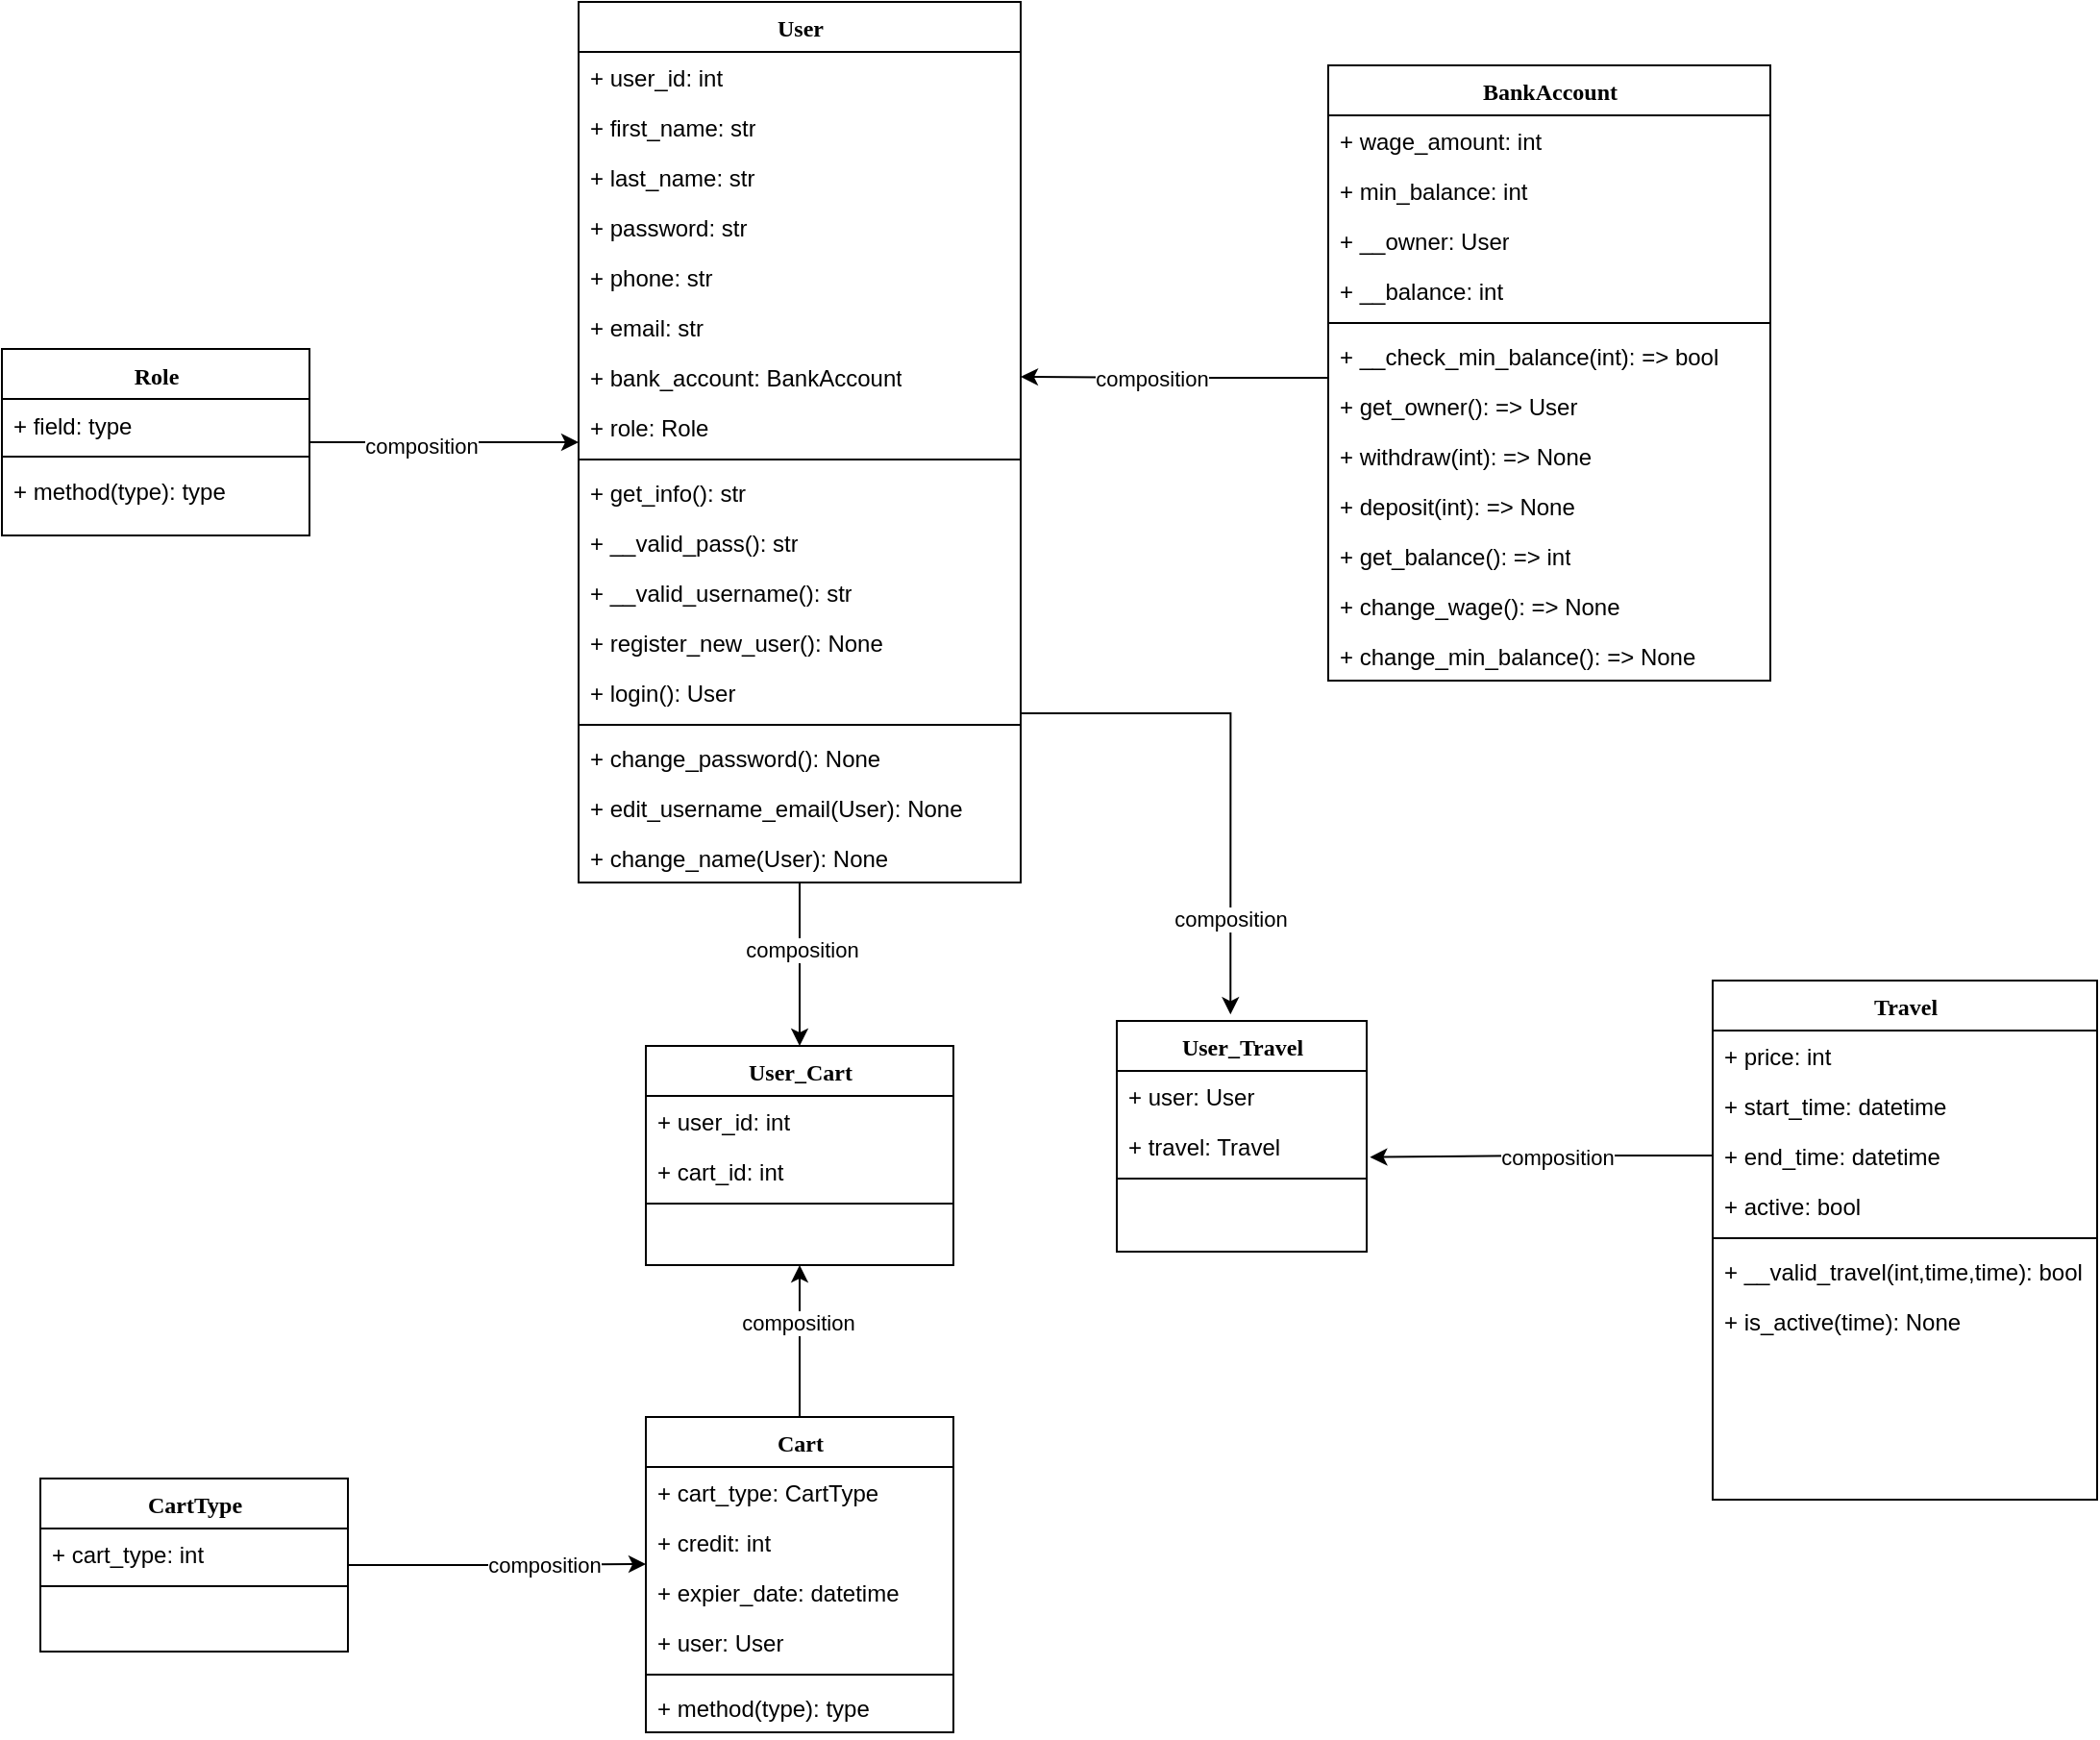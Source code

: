 <mxfile version="20.8.14" type="device"><diagram name="Page-1" id="9f46799a-70d6-7492-0946-bef42562c5a5"><mxGraphModel dx="2295" dy="1560" grid="1" gridSize="10" guides="1" tooltips="1" connect="1" arrows="1" fold="1" page="1" pageScale="1" pageWidth="1100" pageHeight="850" background="none" math="0" shadow="0"><root><mxCell id="0"/><mxCell id="1" parent="0"/><mxCell id="jwFHINZNs9JfPF7iBMaA-7" style="edgeStyle=orthogonalEdgeStyle;rounded=0;orthogonalLoop=1;jettySize=auto;html=1;entryX=0.5;entryY=0;entryDx=0;entryDy=0;" parent="1" source="78961159f06e98e8-17" target="mDHnihJSLXKBSa_Ma4-Z-1" edge="1"><mxGeometry relative="1" as="geometry"/></mxCell><mxCell id="jwFHINZNs9JfPF7iBMaA-8" value="composition" style="edgeLabel;html=1;align=center;verticalAlign=middle;resizable=0;points=[];" parent="jwFHINZNs9JfPF7iBMaA-7" vertex="1" connectable="0"><mxGeometry x="-0.191" y="1" relative="1" as="geometry"><mxPoint as="offset"/></mxGeometry></mxCell><mxCell id="jwFHINZNs9JfPF7iBMaA-26" style="edgeStyle=orthogonalEdgeStyle;rounded=0;orthogonalLoop=1;jettySize=auto;html=1;entryX=0.455;entryY=-0.028;entryDx=0;entryDy=0;entryPerimeter=0;" parent="1" source="78961159f06e98e8-17" target="jwFHINZNs9JfPF7iBMaA-19" edge="1"><mxGeometry relative="1" as="geometry"><Array as="points"><mxPoint x="489" y="280"/></Array></mxGeometry></mxCell><mxCell id="jwFHINZNs9JfPF7iBMaA-27" value="composition" style="edgeLabel;html=1;align=center;verticalAlign=middle;resizable=0;points=[];" parent="jwFHINZNs9JfPF7iBMaA-26" vertex="1" connectable="0"><mxGeometry x="0.623" relative="1" as="geometry"><mxPoint as="offset"/></mxGeometry></mxCell><mxCell id="78961159f06e98e8-17" value="User" style="swimlane;html=1;fontStyle=1;align=center;verticalAlign=top;childLayout=stackLayout;horizontal=1;startSize=26;horizontalStack=0;resizeParent=1;resizeLast=0;collapsible=1;marginBottom=0;swimlaneFillColor=#ffffff;rounded=0;shadow=0;comic=0;labelBackgroundColor=none;strokeWidth=1;fillColor=none;fontFamily=Verdana;fontSize=12" parent="1" vertex="1"><mxGeometry x="150" y="-90" width="230" height="458" as="geometry"/></mxCell><mxCell id="78961159f06e98e8-25" value="+ user_id: int" style="text;html=1;strokeColor=none;fillColor=none;align=left;verticalAlign=top;spacingLeft=4;spacingRight=4;whiteSpace=wrap;overflow=hidden;rotatable=0;points=[[0,0.5],[1,0.5]];portConstraint=eastwest;" parent="78961159f06e98e8-17" vertex="1"><mxGeometry y="26" width="230" height="26" as="geometry"/></mxCell><mxCell id="78961159f06e98e8-21" value="+ first_name: str" style="text;html=1;strokeColor=none;fillColor=none;align=left;verticalAlign=top;spacingLeft=4;spacingRight=4;whiteSpace=wrap;overflow=hidden;rotatable=0;points=[[0,0.5],[1,0.5]];portConstraint=eastwest;" parent="78961159f06e98e8-17" vertex="1"><mxGeometry y="52" width="230" height="26" as="geometry"/></mxCell><mxCell id="78961159f06e98e8-23" value="+ last_name: str" style="text;html=1;strokeColor=none;fillColor=none;align=left;verticalAlign=top;spacingLeft=4;spacingRight=4;whiteSpace=wrap;overflow=hidden;rotatable=0;points=[[0,0.5],[1,0.5]];portConstraint=eastwest;" parent="78961159f06e98e8-17" vertex="1"><mxGeometry y="78" width="230" height="26" as="geometry"/></mxCell><mxCell id="H--lbg4ZDxoKHpxMrzXz-12" value="+ password: str" style="text;html=1;strokeColor=none;fillColor=none;align=left;verticalAlign=top;spacingLeft=4;spacingRight=4;whiteSpace=wrap;overflow=hidden;rotatable=0;points=[[0,0.5],[1,0.5]];portConstraint=eastwest;" parent="78961159f06e98e8-17" vertex="1"><mxGeometry y="104" width="230" height="26" as="geometry"/></mxCell><mxCell id="78961159f06e98e8-26" value="+ phone: str" style="text;html=1;strokeColor=none;fillColor=none;align=left;verticalAlign=top;spacingLeft=4;spacingRight=4;whiteSpace=wrap;overflow=hidden;rotatable=0;points=[[0,0.5],[1,0.5]];portConstraint=eastwest;" parent="78961159f06e98e8-17" vertex="1"><mxGeometry y="130" width="230" height="26" as="geometry"/></mxCell><mxCell id="78961159f06e98e8-24" value="+ email: str" style="text;html=1;strokeColor=none;fillColor=none;align=left;verticalAlign=top;spacingLeft=4;spacingRight=4;whiteSpace=wrap;overflow=hidden;rotatable=0;points=[[0,0.5],[1,0.5]];portConstraint=eastwest;" parent="78961159f06e98e8-17" vertex="1"><mxGeometry y="156" width="230" height="26" as="geometry"/></mxCell><mxCell id="jwFHINZNs9JfPF7iBMaA-1" value="+ bank_account: BankAccount" style="text;html=1;strokeColor=none;fillColor=none;align=left;verticalAlign=top;spacingLeft=4;spacingRight=4;whiteSpace=wrap;overflow=hidden;rotatable=0;points=[[0,0.5],[1,0.5]];portConstraint=eastwest;" parent="78961159f06e98e8-17" vertex="1"><mxGeometry y="182" width="230" height="26" as="geometry"/></mxCell><mxCell id="jwFHINZNs9JfPF7iBMaA-4" value="+ role: Role" style="text;html=1;strokeColor=none;fillColor=none;align=left;verticalAlign=top;spacingLeft=4;spacingRight=4;whiteSpace=wrap;overflow=hidden;rotatable=0;points=[[0,0.5],[1,0.5]];portConstraint=eastwest;" parent="78961159f06e98e8-17" vertex="1"><mxGeometry y="208" width="230" height="26" as="geometry"/></mxCell><mxCell id="78961159f06e98e8-19" value="" style="line;html=1;strokeWidth=1;fillColor=none;align=left;verticalAlign=middle;spacingTop=-1;spacingLeft=3;spacingRight=3;rotatable=0;labelPosition=right;points=[];portConstraint=eastwest;" parent="78961159f06e98e8-17" vertex="1"><mxGeometry y="234" width="230" height="8" as="geometry"/></mxCell><mxCell id="78961159f06e98e8-20" value="+ get_info(): str" style="text;html=1;strokeColor=none;fillColor=none;align=left;verticalAlign=top;spacingLeft=4;spacingRight=4;whiteSpace=wrap;overflow=hidden;rotatable=0;points=[[0,0.5],[1,0.5]];portConstraint=eastwest;" parent="78961159f06e98e8-17" vertex="1"><mxGeometry y="242" width="230" height="26" as="geometry"/></mxCell><mxCell id="H--lbg4ZDxoKHpxMrzXz-7" value="+ __valid_pass(): str" style="text;html=1;strokeColor=none;fillColor=none;align=left;verticalAlign=top;spacingLeft=4;spacingRight=4;whiteSpace=wrap;overflow=hidden;rotatable=0;points=[[0,0.5],[1,0.5]];portConstraint=eastwest;" parent="78961159f06e98e8-17" vertex="1"><mxGeometry y="268" width="230" height="26" as="geometry"/></mxCell><mxCell id="H--lbg4ZDxoKHpxMrzXz-8" value="+ __valid_username(): str" style="text;html=1;strokeColor=none;fillColor=none;align=left;verticalAlign=top;spacingLeft=4;spacingRight=4;whiteSpace=wrap;overflow=hidden;rotatable=0;points=[[0,0.5],[1,0.5]];portConstraint=eastwest;" parent="78961159f06e98e8-17" vertex="1"><mxGeometry y="294" width="230" height="26" as="geometry"/></mxCell><mxCell id="H--lbg4ZDxoKHpxMrzXz-9" value="+ register_new_user(): None" style="text;html=1;strokeColor=none;fillColor=none;align=left;verticalAlign=top;spacingLeft=4;spacingRight=4;whiteSpace=wrap;overflow=hidden;rotatable=0;points=[[0,0.5],[1,0.5]];portConstraint=eastwest;" parent="78961159f06e98e8-17" vertex="1"><mxGeometry y="320" width="230" height="26" as="geometry"/></mxCell><mxCell id="H--lbg4ZDxoKHpxMrzXz-11" value="+ login(): User" style="text;html=1;strokeColor=none;fillColor=none;align=left;verticalAlign=top;spacingLeft=4;spacingRight=4;whiteSpace=wrap;overflow=hidden;rotatable=0;points=[[0,0.5],[1,0.5]];portConstraint=eastwest;" parent="78961159f06e98e8-17" vertex="1"><mxGeometry y="346" width="230" height="26" as="geometry"/></mxCell><mxCell id="H--lbg4ZDxoKHpxMrzXz-13" value="" style="line;html=1;strokeWidth=1;fillColor=none;align=left;verticalAlign=middle;spacingTop=-1;spacingLeft=3;spacingRight=3;rotatable=0;labelPosition=right;points=[];portConstraint=eastwest;" parent="78961159f06e98e8-17" vertex="1"><mxGeometry y="372" width="230" height="8" as="geometry"/></mxCell><mxCell id="H--lbg4ZDxoKHpxMrzXz-14" value="+ change_password(): None" style="text;html=1;strokeColor=none;fillColor=none;align=left;verticalAlign=top;spacingLeft=4;spacingRight=4;whiteSpace=wrap;overflow=hidden;rotatable=0;points=[[0,0.5],[1,0.5]];portConstraint=eastwest;" parent="78961159f06e98e8-17" vertex="1"><mxGeometry y="380" width="230" height="26" as="geometry"/></mxCell><mxCell id="H--lbg4ZDxoKHpxMrzXz-15" value="+ edit_username_email(User): None" style="text;html=1;strokeColor=none;fillColor=none;align=left;verticalAlign=top;spacingLeft=4;spacingRight=4;whiteSpace=wrap;overflow=hidden;rotatable=0;points=[[0,0.5],[1,0.5]];portConstraint=eastwest;" parent="78961159f06e98e8-17" vertex="1"><mxGeometry y="406" width="230" height="26" as="geometry"/></mxCell><mxCell id="H--lbg4ZDxoKHpxMrzXz-16" value="+ change_name(User): None" style="text;html=1;strokeColor=none;fillColor=none;align=left;verticalAlign=top;spacingLeft=4;spacingRight=4;whiteSpace=wrap;overflow=hidden;rotatable=0;points=[[0,0.5],[1,0.5]];portConstraint=eastwest;" parent="78961159f06e98e8-17" vertex="1"><mxGeometry y="432" width="230" height="26" as="geometry"/></mxCell><mxCell id="jwFHINZNs9JfPF7iBMaA-2" style="edgeStyle=orthogonalEdgeStyle;rounded=0;orthogonalLoop=1;jettySize=auto;html=1;entryX=1;entryY=0.5;entryDx=0;entryDy=0;exitX=0.004;exitY=-0.058;exitDx=0;exitDy=0;exitPerimeter=0;" parent="1" source="78961159f06e98e8-40" target="jwFHINZNs9JfPF7iBMaA-1" edge="1"><mxGeometry relative="1" as="geometry"><mxPoint x="539" y="110" as="sourcePoint"/><mxPoint x="389" y="110" as="targetPoint"/></mxGeometry></mxCell><mxCell id="jwFHINZNs9JfPF7iBMaA-3" value="composition" style="edgeLabel;html=1;align=center;verticalAlign=middle;resizable=0;points=[];" parent="jwFHINZNs9JfPF7iBMaA-2" vertex="1" connectable="0"><mxGeometry x="0.159" y="1" relative="1" as="geometry"><mxPoint as="offset"/></mxGeometry></mxCell><mxCell id="78961159f06e98e8-30" value="BankAccount" style="swimlane;html=1;fontStyle=1;align=center;verticalAlign=top;childLayout=stackLayout;horizontal=1;startSize=26;horizontalStack=0;resizeParent=1;resizeLast=0;collapsible=1;marginBottom=0;swimlaneFillColor=#ffffff;rounded=0;shadow=0;comic=0;labelBackgroundColor=none;strokeWidth=1;fillColor=none;fontFamily=Verdana;fontSize=12" parent="1" vertex="1"><mxGeometry x="540" y="-57" width="230" height="320" as="geometry"/></mxCell><mxCell id="78961159f06e98e8-31" value="+ wage_amount: int" style="text;html=1;strokeColor=none;fillColor=none;align=left;verticalAlign=top;spacingLeft=4;spacingRight=4;whiteSpace=wrap;overflow=hidden;rotatable=0;points=[[0,0.5],[1,0.5]];portConstraint=eastwest;" parent="78961159f06e98e8-30" vertex="1"><mxGeometry y="26" width="230" height="26" as="geometry"/></mxCell><mxCell id="78961159f06e98e8-32" value="+ min_balance: int" style="text;html=1;strokeColor=none;fillColor=none;align=left;verticalAlign=top;spacingLeft=4;spacingRight=4;whiteSpace=wrap;overflow=hidden;rotatable=0;points=[[0,0.5],[1,0.5]];portConstraint=eastwest;" parent="78961159f06e98e8-30" vertex="1"><mxGeometry y="52" width="230" height="26" as="geometry"/></mxCell><mxCell id="78961159f06e98e8-33" value="+ __owner: User" style="text;html=1;strokeColor=none;fillColor=none;align=left;verticalAlign=top;spacingLeft=4;spacingRight=4;whiteSpace=wrap;overflow=hidden;rotatable=0;points=[[0,0.5],[1,0.5]];portConstraint=eastwest;" parent="78961159f06e98e8-30" vertex="1"><mxGeometry y="78" width="230" height="26" as="geometry"/></mxCell><mxCell id="78961159f06e98e8-34" value="+ __balance: int" style="text;html=1;strokeColor=none;fillColor=none;align=left;verticalAlign=top;spacingLeft=4;spacingRight=4;whiteSpace=wrap;overflow=hidden;rotatable=0;points=[[0,0.5],[1,0.5]];portConstraint=eastwest;" parent="78961159f06e98e8-30" vertex="1"><mxGeometry y="104" width="230" height="26" as="geometry"/></mxCell><mxCell id="78961159f06e98e8-38" value="" style="line;html=1;strokeWidth=1;fillColor=none;align=left;verticalAlign=middle;spacingTop=-1;spacingLeft=3;spacingRight=3;rotatable=0;labelPosition=right;points=[];portConstraint=eastwest;" parent="78961159f06e98e8-30" vertex="1"><mxGeometry y="130" width="230" height="8" as="geometry"/></mxCell><mxCell id="78961159f06e98e8-39" value="+ __check_min_balance(int): =&amp;gt; bool" style="text;html=1;strokeColor=none;fillColor=none;align=left;verticalAlign=top;spacingLeft=4;spacingRight=4;whiteSpace=wrap;overflow=hidden;rotatable=0;points=[[0,0.5],[1,0.5]];portConstraint=eastwest;" parent="78961159f06e98e8-30" vertex="1"><mxGeometry y="138" width="230" height="26" as="geometry"/></mxCell><mxCell id="78961159f06e98e8-40" value="+ get_owner(): =&amp;gt; User" style="text;html=1;strokeColor=none;fillColor=none;align=left;verticalAlign=top;spacingLeft=4;spacingRight=4;whiteSpace=wrap;overflow=hidden;rotatable=0;points=[[0,0.5],[1,0.5]];portConstraint=eastwest;" parent="78961159f06e98e8-30" vertex="1"><mxGeometry y="164" width="230" height="26" as="geometry"/></mxCell><mxCell id="78961159f06e98e8-42" value="+ withdraw(int): =&amp;gt; None" style="text;html=1;strokeColor=none;fillColor=none;align=left;verticalAlign=top;spacingLeft=4;spacingRight=4;whiteSpace=wrap;overflow=hidden;rotatable=0;points=[[0,0.5],[1,0.5]];portConstraint=eastwest;" parent="78961159f06e98e8-30" vertex="1"><mxGeometry y="190" width="230" height="26" as="geometry"/></mxCell><mxCell id="H--lbg4ZDxoKHpxMrzXz-1" value="+ deposit(int): =&amp;gt; None" style="text;html=1;strokeColor=none;fillColor=none;align=left;verticalAlign=top;spacingLeft=4;spacingRight=4;whiteSpace=wrap;overflow=hidden;rotatable=0;points=[[0,0.5],[1,0.5]];portConstraint=eastwest;" parent="78961159f06e98e8-30" vertex="1"><mxGeometry y="216" width="230" height="26" as="geometry"/></mxCell><mxCell id="H--lbg4ZDxoKHpxMrzXz-2" value="+ get_balance(): =&amp;gt; int" style="text;html=1;strokeColor=none;fillColor=none;align=left;verticalAlign=top;spacingLeft=4;spacingRight=4;whiteSpace=wrap;overflow=hidden;rotatable=0;points=[[0,0.5],[1,0.5]];portConstraint=eastwest;" parent="78961159f06e98e8-30" vertex="1"><mxGeometry y="242" width="230" height="26" as="geometry"/></mxCell><mxCell id="H--lbg4ZDxoKHpxMrzXz-3" value="+ change_wage(): =&amp;gt; None" style="text;html=1;strokeColor=none;fillColor=none;align=left;verticalAlign=top;spacingLeft=4;spacingRight=4;whiteSpace=wrap;overflow=hidden;rotatable=0;points=[[0,0.5],[1,0.5]];portConstraint=eastwest;" parent="78961159f06e98e8-30" vertex="1"><mxGeometry y="268" width="230" height="26" as="geometry"/></mxCell><mxCell id="H--lbg4ZDxoKHpxMrzXz-4" value="+ change_min_balance(): =&amp;gt; None" style="text;html=1;strokeColor=none;fillColor=none;align=left;verticalAlign=top;spacingLeft=4;spacingRight=4;whiteSpace=wrap;overflow=hidden;rotatable=0;points=[[0,0.5],[1,0.5]];portConstraint=eastwest;" parent="78961159f06e98e8-30" vertex="1"><mxGeometry y="294" width="230" height="26" as="geometry"/></mxCell><mxCell id="jwFHINZNs9JfPF7iBMaA-5" style="edgeStyle=orthogonalEdgeStyle;rounded=0;orthogonalLoop=1;jettySize=auto;html=1;entryX=0;entryY=0.808;entryDx=0;entryDy=0;entryPerimeter=0;" parent="1" source="78961159f06e98e8-43" target="jwFHINZNs9JfPF7iBMaA-4" edge="1"><mxGeometry relative="1" as="geometry"/></mxCell><mxCell id="jwFHINZNs9JfPF7iBMaA-6" value="composition" style="edgeLabel;html=1;align=center;verticalAlign=middle;resizable=0;points=[];" parent="jwFHINZNs9JfPF7iBMaA-5" vertex="1" connectable="0"><mxGeometry x="-0.179" y="-2" relative="1" as="geometry"><mxPoint as="offset"/></mxGeometry></mxCell><mxCell id="78961159f06e98e8-43" value="Role" style="swimlane;html=1;fontStyle=1;align=center;verticalAlign=top;childLayout=stackLayout;horizontal=1;startSize=26;horizontalStack=0;resizeParent=1;resizeLast=0;collapsible=1;marginBottom=0;swimlaneFillColor=#ffffff;rounded=0;shadow=0;comic=0;labelBackgroundColor=none;strokeWidth=1;fillColor=none;fontFamily=Verdana;fontSize=12" parent="1" vertex="1"><mxGeometry x="-150" y="90.5" width="160" height="97" as="geometry"/></mxCell><mxCell id="78961159f06e98e8-50" value="+ field: type" style="text;html=1;strokeColor=none;fillColor=none;align=left;verticalAlign=top;spacingLeft=4;spacingRight=4;whiteSpace=wrap;overflow=hidden;rotatable=0;points=[[0,0.5],[1,0.5]];portConstraint=eastwest;" parent="78961159f06e98e8-43" vertex="1"><mxGeometry y="26" width="160" height="26" as="geometry"/></mxCell><mxCell id="78961159f06e98e8-51" value="" style="line;html=1;strokeWidth=1;fillColor=none;align=left;verticalAlign=middle;spacingTop=-1;spacingLeft=3;spacingRight=3;rotatable=0;labelPosition=right;points=[];portConstraint=eastwest;" parent="78961159f06e98e8-43" vertex="1"><mxGeometry y="52" width="160" height="8" as="geometry"/></mxCell><mxCell id="78961159f06e98e8-52" value="+ method(type): type" style="text;html=1;strokeColor=none;fillColor=none;align=left;verticalAlign=top;spacingLeft=4;spacingRight=4;whiteSpace=wrap;overflow=hidden;rotatable=0;points=[[0,0.5],[1,0.5]];portConstraint=eastwest;" parent="78961159f06e98e8-43" vertex="1"><mxGeometry y="60" width="160" height="26" as="geometry"/></mxCell><mxCell id="mDHnihJSLXKBSa_Ma4-Z-7" style="edgeStyle=orthogonalEdgeStyle;rounded=0;orthogonalLoop=1;jettySize=auto;html=1;entryX=0.5;entryY=1;entryDx=0;entryDy=0;" edge="1" parent="1" source="78961159f06e98e8-56" target="mDHnihJSLXKBSa_Ma4-Z-1"><mxGeometry relative="1" as="geometry"/></mxCell><mxCell id="mDHnihJSLXKBSa_Ma4-Z-8" value="composition" style="edgeLabel;html=1;align=center;verticalAlign=middle;resizable=0;points=[];" vertex="1" connectable="0" parent="mDHnihJSLXKBSa_Ma4-Z-7"><mxGeometry x="0.249" y="1" relative="1" as="geometry"><mxPoint as="offset"/></mxGeometry></mxCell><mxCell id="78961159f06e98e8-56" value="Cart" style="swimlane;html=1;fontStyle=1;align=center;verticalAlign=top;childLayout=stackLayout;horizontal=1;startSize=26;horizontalStack=0;resizeParent=1;resizeLast=0;collapsible=1;marginBottom=0;swimlaneFillColor=#ffffff;rounded=0;shadow=0;comic=0;labelBackgroundColor=none;strokeWidth=1;fillColor=none;fontFamily=Verdana;fontSize=12" parent="1" vertex="1"><mxGeometry x="185" y="646" width="160" height="164" as="geometry"/></mxCell><mxCell id="78961159f06e98e8-57" value="+ cart_type: CartType" style="text;html=1;strokeColor=none;fillColor=none;align=left;verticalAlign=top;spacingLeft=4;spacingRight=4;whiteSpace=wrap;overflow=hidden;rotatable=0;points=[[0,0.5],[1,0.5]];portConstraint=eastwest;" parent="78961159f06e98e8-56" vertex="1"><mxGeometry y="26" width="160" height="26" as="geometry"/></mxCell><mxCell id="78961159f06e98e8-58" value="+ credit: int" style="text;html=1;strokeColor=none;fillColor=none;align=left;verticalAlign=top;spacingLeft=4;spacingRight=4;whiteSpace=wrap;overflow=hidden;rotatable=0;points=[[0,0.5],[1,0.5]];portConstraint=eastwest;" parent="78961159f06e98e8-56" vertex="1"><mxGeometry y="52" width="160" height="26" as="geometry"/></mxCell><mxCell id="78961159f06e98e8-59" value="+ expier_date: datetime&amp;nbsp;" style="text;html=1;strokeColor=none;fillColor=none;align=left;verticalAlign=top;spacingLeft=4;spacingRight=4;whiteSpace=wrap;overflow=hidden;rotatable=0;points=[[0,0.5],[1,0.5]];portConstraint=eastwest;" parent="78961159f06e98e8-56" vertex="1"><mxGeometry y="78" width="160" height="26" as="geometry"/></mxCell><mxCell id="jwFHINZNs9JfPF7iBMaA-9" value="+ user: User&amp;nbsp;" style="text;html=1;strokeColor=none;fillColor=none;align=left;verticalAlign=top;spacingLeft=4;spacingRight=4;whiteSpace=wrap;overflow=hidden;rotatable=0;points=[[0,0.5],[1,0.5]];portConstraint=eastwest;" parent="78961159f06e98e8-56" vertex="1"><mxGeometry y="104" width="160" height="26" as="geometry"/></mxCell><mxCell id="78961159f06e98e8-64" value="" style="line;html=1;strokeWidth=1;fillColor=none;align=left;verticalAlign=middle;spacingTop=-1;spacingLeft=3;spacingRight=3;rotatable=0;labelPosition=right;points=[];portConstraint=eastwest;" parent="78961159f06e98e8-56" vertex="1"><mxGeometry y="130" width="160" height="8" as="geometry"/></mxCell><mxCell id="78961159f06e98e8-65" value="+ method(type): type" style="text;html=1;strokeColor=none;fillColor=none;align=left;verticalAlign=top;spacingLeft=4;spacingRight=4;whiteSpace=wrap;overflow=hidden;rotatable=0;points=[[0,0.5],[1,0.5]];portConstraint=eastwest;" parent="78961159f06e98e8-56" vertex="1"><mxGeometry y="138" width="160" height="26" as="geometry"/></mxCell><mxCell id="78961159f06e98e8-82" value="Travel" style="swimlane;html=1;fontStyle=1;align=center;verticalAlign=top;childLayout=stackLayout;horizontal=1;startSize=26;horizontalStack=0;resizeParent=1;resizeLast=0;collapsible=1;marginBottom=0;swimlaneFillColor=#ffffff;rounded=0;shadow=0;comic=0;labelBackgroundColor=none;strokeWidth=1;fillColor=none;fontFamily=Verdana;fontSize=12" parent="1" vertex="1"><mxGeometry x="740" y="419" width="200" height="270" as="geometry"/></mxCell><mxCell id="78961159f06e98e8-83" value="+ price: int" style="text;html=1;strokeColor=none;fillColor=none;align=left;verticalAlign=top;spacingLeft=4;spacingRight=4;whiteSpace=wrap;overflow=hidden;rotatable=0;points=[[0,0.5],[1,0.5]];portConstraint=eastwest;" parent="78961159f06e98e8-82" vertex="1"><mxGeometry y="26" width="200" height="26" as="geometry"/></mxCell><mxCell id="78961159f06e98e8-84" value="+ start_time: datetime" style="text;html=1;strokeColor=none;fillColor=none;align=left;verticalAlign=top;spacingLeft=4;spacingRight=4;whiteSpace=wrap;overflow=hidden;rotatable=0;points=[[0,0.5],[1,0.5]];portConstraint=eastwest;" parent="78961159f06e98e8-82" vertex="1"><mxGeometry y="52" width="200" height="26" as="geometry"/></mxCell><mxCell id="78961159f06e98e8-85" value="+ end_time: datetime" style="text;html=1;strokeColor=none;fillColor=none;align=left;verticalAlign=top;spacingLeft=4;spacingRight=4;whiteSpace=wrap;overflow=hidden;rotatable=0;points=[[0,0.5],[1,0.5]];portConstraint=eastwest;" parent="78961159f06e98e8-82" vertex="1"><mxGeometry y="78" width="200" height="26" as="geometry"/></mxCell><mxCell id="78961159f06e98e8-86" value="+ active: bool" style="text;html=1;strokeColor=none;fillColor=none;align=left;verticalAlign=top;spacingLeft=4;spacingRight=4;whiteSpace=wrap;overflow=hidden;rotatable=0;points=[[0,0.5],[1,0.5]];portConstraint=eastwest;" parent="78961159f06e98e8-82" vertex="1"><mxGeometry y="104" width="200" height="26" as="geometry"/></mxCell><mxCell id="78961159f06e98e8-90" value="" style="line;html=1;strokeWidth=1;fillColor=none;align=left;verticalAlign=middle;spacingTop=-1;spacingLeft=3;spacingRight=3;rotatable=0;labelPosition=right;points=[];portConstraint=eastwest;" parent="78961159f06e98e8-82" vertex="1"><mxGeometry y="130" width="200" height="8" as="geometry"/></mxCell><mxCell id="78961159f06e98e8-91" value="+ __valid_travel(int,time,time): bool" style="text;html=1;strokeColor=none;fillColor=none;align=left;verticalAlign=top;spacingLeft=4;spacingRight=4;whiteSpace=wrap;overflow=hidden;rotatable=0;points=[[0,0.5],[1,0.5]];portConstraint=eastwest;" parent="78961159f06e98e8-82" vertex="1"><mxGeometry y="138" width="200" height="26" as="geometry"/></mxCell><mxCell id="78961159f06e98e8-94" value="+ is_active(time): None" style="text;html=1;strokeColor=none;fillColor=none;align=left;verticalAlign=top;spacingLeft=4;spacingRight=4;whiteSpace=wrap;overflow=hidden;rotatable=0;points=[[0,0.5],[1,0.5]];portConstraint=eastwest;" parent="78961159f06e98e8-82" vertex="1"><mxGeometry y="164" width="200" height="26" as="geometry"/></mxCell><mxCell id="jwFHINZNs9JfPF7iBMaA-17" style="edgeStyle=orthogonalEdgeStyle;rounded=0;orthogonalLoop=1;jettySize=auto;html=1;entryX=0;entryY=0.942;entryDx=0;entryDy=0;entryPerimeter=0;" parent="1" source="jwFHINZNs9JfPF7iBMaA-10" target="78961159f06e98e8-58" edge="1"><mxGeometry relative="1" as="geometry"/></mxCell><mxCell id="jwFHINZNs9JfPF7iBMaA-18" value="composition" style="edgeLabel;html=1;align=center;verticalAlign=middle;resizable=0;points=[];" parent="jwFHINZNs9JfPF7iBMaA-17" vertex="1" connectable="0"><mxGeometry x="0.318" relative="1" as="geometry"><mxPoint as="offset"/></mxGeometry></mxCell><mxCell id="jwFHINZNs9JfPF7iBMaA-10" value="CartType" style="swimlane;html=1;fontStyle=1;align=center;verticalAlign=top;childLayout=stackLayout;horizontal=1;startSize=26;horizontalStack=0;resizeParent=1;resizeLast=0;collapsible=1;marginBottom=0;swimlaneFillColor=#ffffff;rounded=0;shadow=0;comic=0;labelBackgroundColor=none;strokeWidth=1;fillColor=none;fontFamily=Verdana;fontSize=12" parent="1" vertex="1"><mxGeometry x="-130" y="678" width="160" height="90" as="geometry"/></mxCell><mxCell id="jwFHINZNs9JfPF7iBMaA-11" value="+ cart_type: int" style="text;html=1;strokeColor=none;fillColor=none;align=left;verticalAlign=top;spacingLeft=4;spacingRight=4;whiteSpace=wrap;overflow=hidden;rotatable=0;points=[[0,0.5],[1,0.5]];portConstraint=eastwest;" parent="jwFHINZNs9JfPF7iBMaA-10" vertex="1"><mxGeometry y="26" width="160" height="26" as="geometry"/></mxCell><mxCell id="jwFHINZNs9JfPF7iBMaA-15" value="" style="line;html=1;strokeWidth=1;fillColor=none;align=left;verticalAlign=middle;spacingTop=-1;spacingLeft=3;spacingRight=3;rotatable=0;labelPosition=right;points=[];portConstraint=eastwest;" parent="jwFHINZNs9JfPF7iBMaA-10" vertex="1"><mxGeometry y="52" width="160" height="8" as="geometry"/></mxCell><mxCell id="jwFHINZNs9JfPF7iBMaA-19" value="User_Travel" style="swimlane;html=1;fontStyle=1;align=center;verticalAlign=top;childLayout=stackLayout;horizontal=1;startSize=26;horizontalStack=0;resizeParent=1;resizeLast=0;collapsible=1;marginBottom=0;swimlaneFillColor=#ffffff;rounded=0;shadow=0;comic=0;labelBackgroundColor=none;strokeWidth=1;fillColor=none;fontFamily=Verdana;fontSize=12" parent="1" vertex="1"><mxGeometry x="430" y="440" width="130" height="120" as="geometry"/></mxCell><mxCell id="jwFHINZNs9JfPF7iBMaA-20" value="+ user: User" style="text;html=1;strokeColor=none;fillColor=none;align=left;verticalAlign=top;spacingLeft=4;spacingRight=4;whiteSpace=wrap;overflow=hidden;rotatable=0;points=[[0,0.5],[1,0.5]];portConstraint=eastwest;" parent="jwFHINZNs9JfPF7iBMaA-19" vertex="1"><mxGeometry y="26" width="130" height="26" as="geometry"/></mxCell><mxCell id="jwFHINZNs9JfPF7iBMaA-23" value="+ travel: Travel" style="text;html=1;strokeColor=none;fillColor=none;align=left;verticalAlign=top;spacingLeft=4;spacingRight=4;whiteSpace=wrap;overflow=hidden;rotatable=0;points=[[0,0.5],[1,0.5]];portConstraint=eastwest;" parent="jwFHINZNs9JfPF7iBMaA-19" vertex="1"><mxGeometry y="52" width="130" height="26" as="geometry"/></mxCell><mxCell id="jwFHINZNs9JfPF7iBMaA-21" value="" style="line;html=1;strokeWidth=1;fillColor=none;align=left;verticalAlign=middle;spacingTop=-1;spacingLeft=3;spacingRight=3;rotatable=0;labelPosition=right;points=[];portConstraint=eastwest;" parent="jwFHINZNs9JfPF7iBMaA-19" vertex="1"><mxGeometry y="78" width="130" height="8" as="geometry"/></mxCell><mxCell id="jwFHINZNs9JfPF7iBMaA-24" style="edgeStyle=orthogonalEdgeStyle;rounded=0;orthogonalLoop=1;jettySize=auto;html=1;entryX=1.013;entryY=0.724;entryDx=0;entryDy=0;entryPerimeter=0;" parent="1" source="78961159f06e98e8-85" target="jwFHINZNs9JfPF7iBMaA-23" edge="1"><mxGeometry relative="1" as="geometry"/></mxCell><mxCell id="jwFHINZNs9JfPF7iBMaA-25" value="composition" style="edgeLabel;html=1;align=center;verticalAlign=middle;resizable=0;points=[];" parent="jwFHINZNs9JfPF7iBMaA-24" vertex="1" connectable="0"><mxGeometry x="-0.088" y="1" relative="1" as="geometry"><mxPoint as="offset"/></mxGeometry></mxCell><mxCell id="mDHnihJSLXKBSa_Ma4-Z-1" value="User_Cart" style="swimlane;html=1;fontStyle=1;align=center;verticalAlign=top;childLayout=stackLayout;horizontal=1;startSize=26;horizontalStack=0;resizeParent=1;resizeLast=0;collapsible=1;marginBottom=0;swimlaneFillColor=#ffffff;rounded=0;shadow=0;comic=0;labelBackgroundColor=none;strokeWidth=1;fillColor=none;fontFamily=Verdana;fontSize=12" vertex="1" parent="1"><mxGeometry x="185" y="453" width="160" height="114" as="geometry"/></mxCell><mxCell id="mDHnihJSLXKBSa_Ma4-Z-2" value="+ user_id: int" style="text;html=1;strokeColor=none;fillColor=none;align=left;verticalAlign=top;spacingLeft=4;spacingRight=4;whiteSpace=wrap;overflow=hidden;rotatable=0;points=[[0,0.5],[1,0.5]];portConstraint=eastwest;" vertex="1" parent="mDHnihJSLXKBSa_Ma4-Z-1"><mxGeometry y="26" width="160" height="26" as="geometry"/></mxCell><mxCell id="mDHnihJSLXKBSa_Ma4-Z-5" value="+ cart_id: int" style="text;html=1;strokeColor=none;fillColor=none;align=left;verticalAlign=top;spacingLeft=4;spacingRight=4;whiteSpace=wrap;overflow=hidden;rotatable=0;points=[[0,0.5],[1,0.5]];portConstraint=eastwest;" vertex="1" parent="mDHnihJSLXKBSa_Ma4-Z-1"><mxGeometry y="52" width="160" height="26" as="geometry"/></mxCell><mxCell id="mDHnihJSLXKBSa_Ma4-Z-3" value="" style="line;html=1;strokeWidth=1;fillColor=none;align=left;verticalAlign=middle;spacingTop=-1;spacingLeft=3;spacingRight=3;rotatable=0;labelPosition=right;points=[];portConstraint=eastwest;" vertex="1" parent="mDHnihJSLXKBSa_Ma4-Z-1"><mxGeometry y="78" width="160" height="8" as="geometry"/></mxCell></root></mxGraphModel></diagram></mxfile>